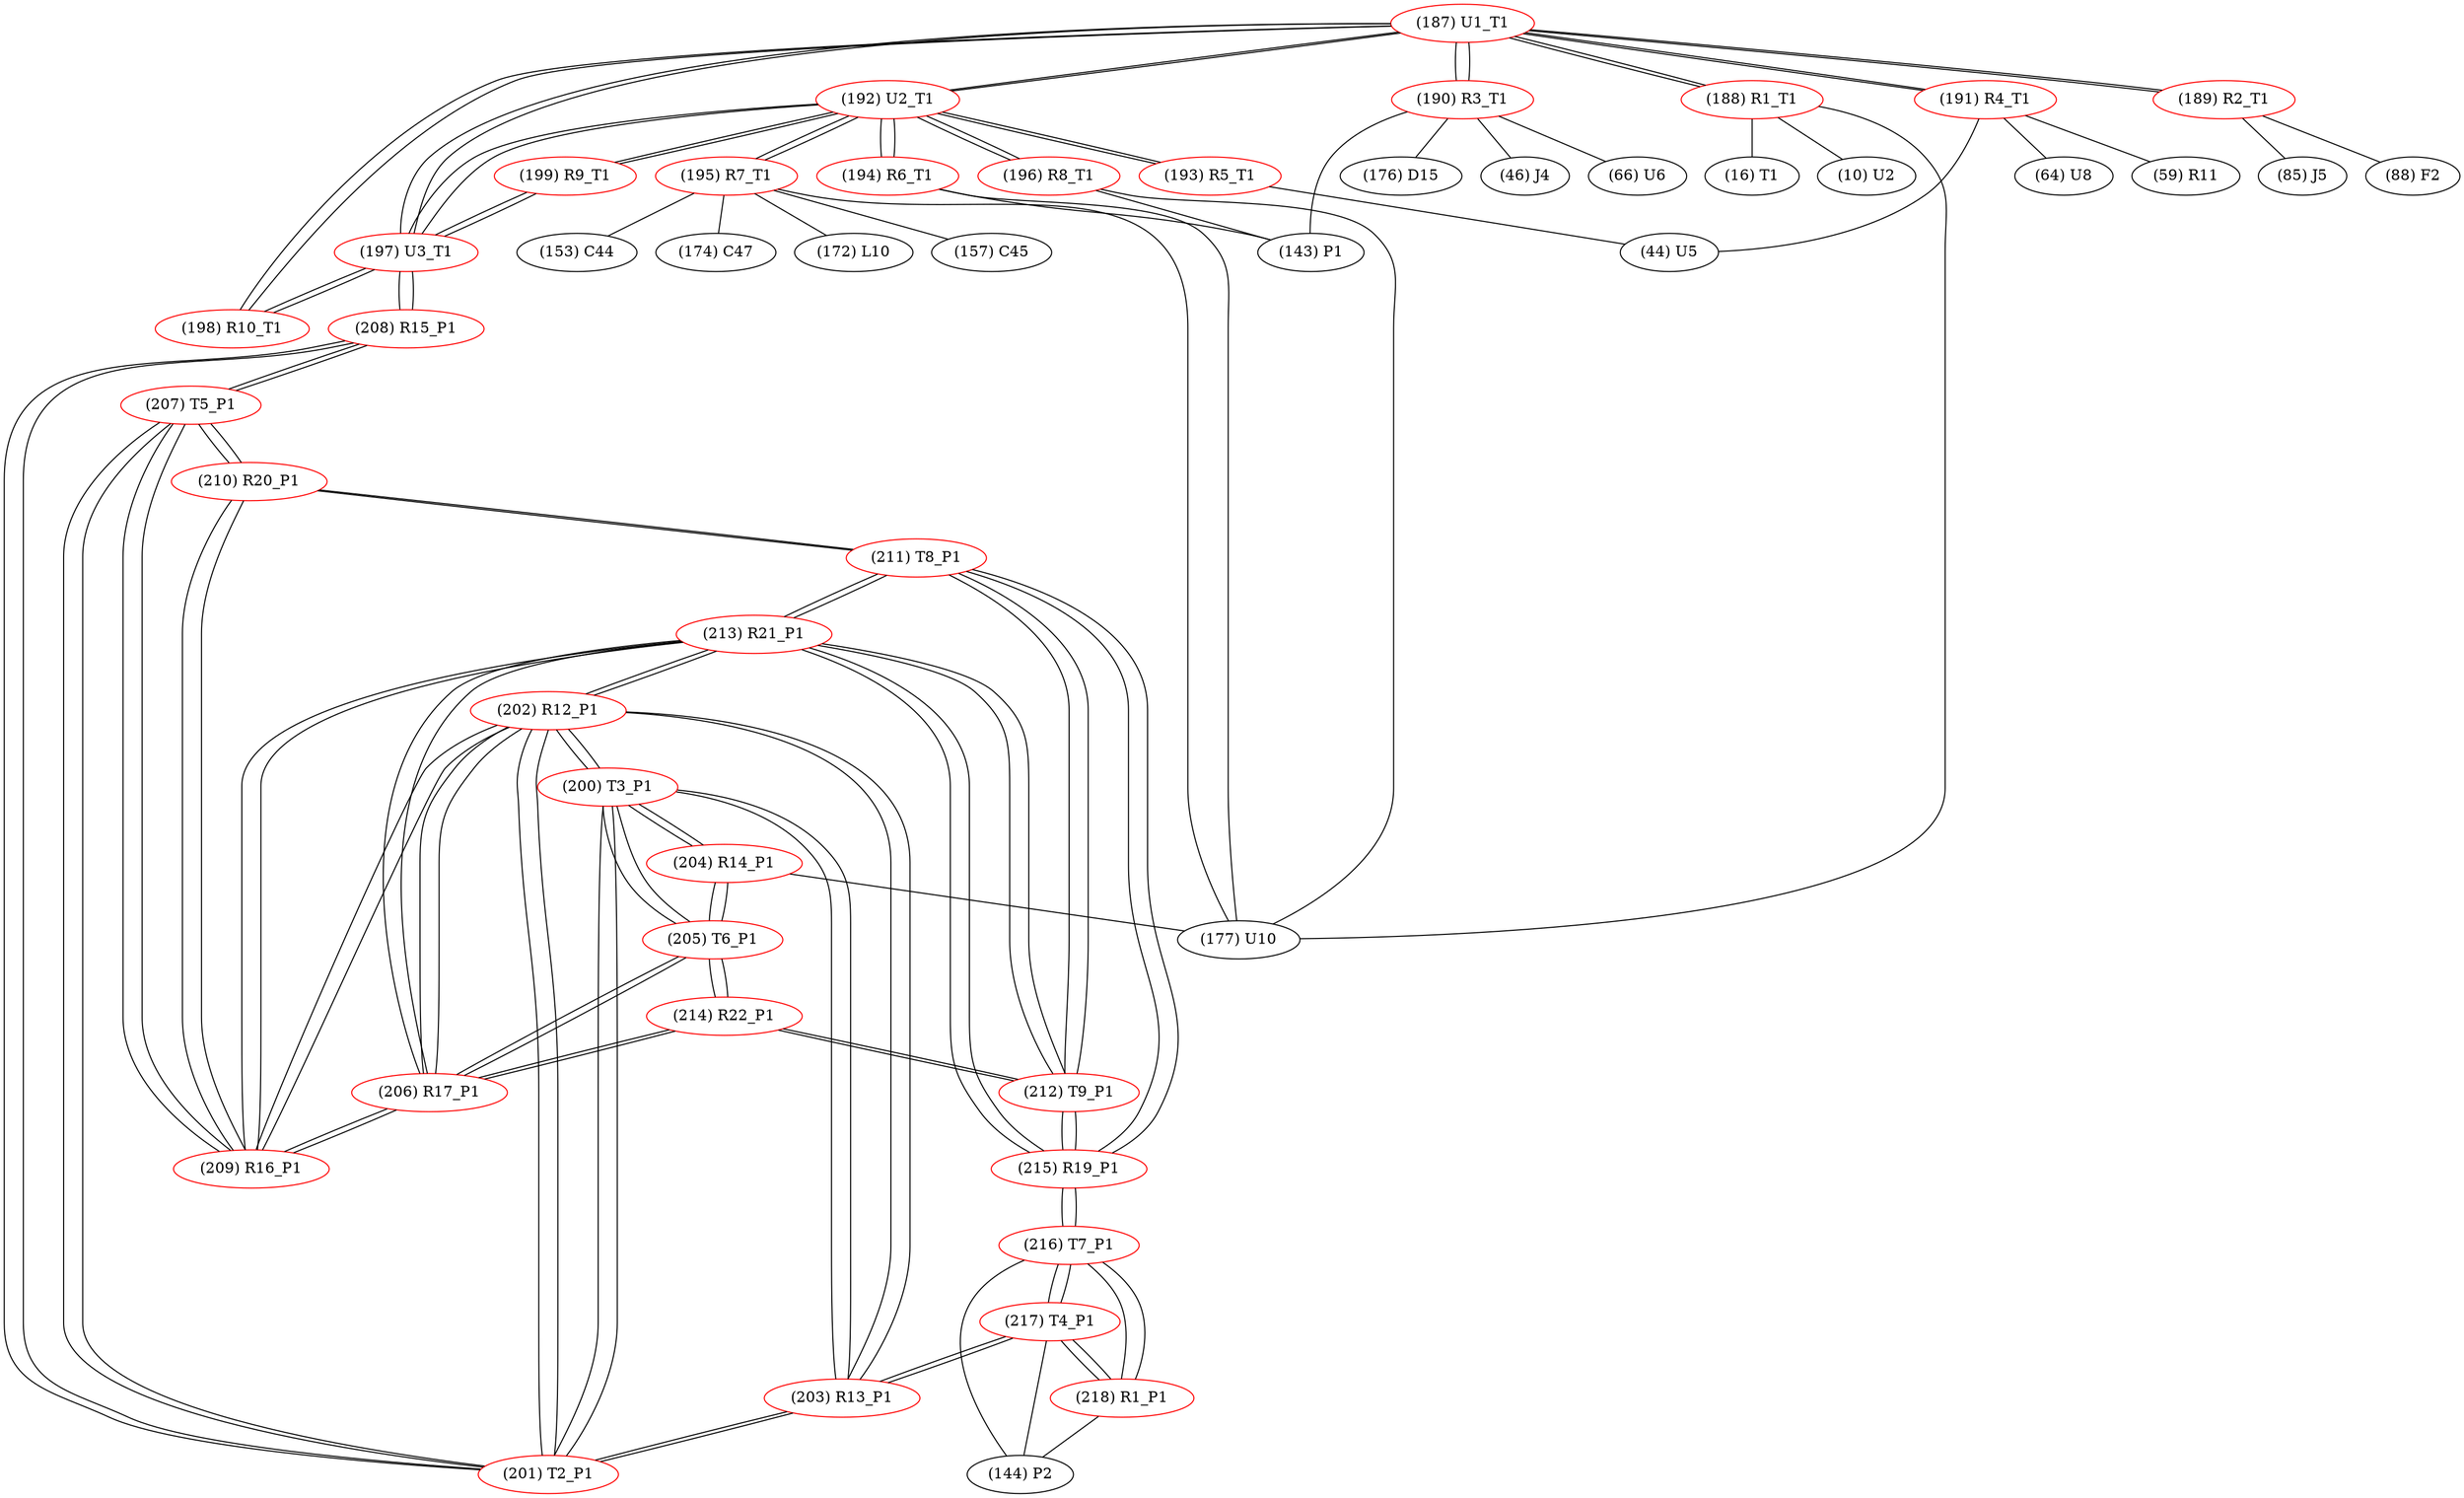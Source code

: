 graph {
	187 [label="(187) U1_T1" color=red]
	192 [label="(192) U2_T1"]
	197 [label="(197) U3_T1"]
	198 [label="(198) R10_T1"]
	191 [label="(191) R4_T1"]
	189 [label="(189) R2_T1"]
	190 [label="(190) R3_T1"]
	188 [label="(188) R1_T1"]
	188 [label="(188) R1_T1" color=red]
	10 [label="(10) U2"]
	177 [label="(177) U10"]
	16 [label="(16) T1"]
	187 [label="(187) U1_T1"]
	189 [label="(189) R2_T1" color=red]
	85 [label="(85) J5"]
	88 [label="(88) F2"]
	187 [label="(187) U1_T1"]
	190 [label="(190) R3_T1" color=red]
	176 [label="(176) D15"]
	46 [label="(46) J4"]
	143 [label="(143) P1"]
	66 [label="(66) U6"]
	187 [label="(187) U1_T1"]
	191 [label="(191) R4_T1" color=red]
	59 [label="(59) R11"]
	44 [label="(44) U5"]
	64 [label="(64) U8"]
	187 [label="(187) U1_T1"]
	192 [label="(192) U2_T1" color=red]
	195 [label="(195) R7_T1"]
	196 [label="(196) R8_T1"]
	193 [label="(193) R5_T1"]
	194 [label="(194) R6_T1"]
	197 [label="(197) U3_T1"]
	187 [label="(187) U1_T1"]
	199 [label="(199) R9_T1"]
	193 [label="(193) R5_T1" color=red]
	44 [label="(44) U5"]
	192 [label="(192) U2_T1"]
	194 [label="(194) R6_T1" color=red]
	177 [label="(177) U10"]
	143 [label="(143) P1"]
	192 [label="(192) U2_T1"]
	195 [label="(195) R7_T1" color=red]
	172 [label="(172) L10"]
	177 [label="(177) U10"]
	157 [label="(157) C45"]
	153 [label="(153) C44"]
	174 [label="(174) C47"]
	192 [label="(192) U2_T1"]
	196 [label="(196) R8_T1" color=red]
	177 [label="(177) U10"]
	143 [label="(143) P1"]
	192 [label="(192) U2_T1"]
	197 [label="(197) U3_T1" color=red]
	192 [label="(192) U2_T1"]
	187 [label="(187) U1_T1"]
	199 [label="(199) R9_T1"]
	198 [label="(198) R10_T1"]
	208 [label="(208) R15_P1"]
	198 [label="(198) R10_T1" color=red]
	197 [label="(197) U3_T1"]
	187 [label="(187) U1_T1"]
	199 [label="(199) R9_T1" color=red]
	192 [label="(192) U2_T1"]
	197 [label="(197) U3_T1"]
	200 [label="(200) T3_P1" color=red]
	204 [label="(204) R14_P1"]
	205 [label="(205) T6_P1"]
	203 [label="(203) R13_P1"]
	202 [label="(202) R12_P1"]
	201 [label="(201) T2_P1"]
	201 [label="(201) T2_P1" color=red]
	203 [label="(203) R13_P1"]
	200 [label="(200) T3_P1"]
	202 [label="(202) R12_P1"]
	207 [label="(207) T5_P1"]
	208 [label="(208) R15_P1"]
	202 [label="(202) R12_P1" color=red]
	213 [label="(213) R21_P1"]
	209 [label="(209) R16_P1"]
	206 [label="(206) R17_P1"]
	203 [label="(203) R13_P1"]
	200 [label="(200) T3_P1"]
	201 [label="(201) T2_P1"]
	203 [label="(203) R13_P1" color=red]
	217 [label="(217) T4_P1"]
	200 [label="(200) T3_P1"]
	202 [label="(202) R12_P1"]
	201 [label="(201) T2_P1"]
	204 [label="(204) R14_P1" color=red]
	177 [label="(177) U10"]
	200 [label="(200) T3_P1"]
	205 [label="(205) T6_P1"]
	205 [label="(205) T6_P1" color=red]
	204 [label="(204) R14_P1"]
	200 [label="(200) T3_P1"]
	214 [label="(214) R22_P1"]
	206 [label="(206) R17_P1"]
	206 [label="(206) R17_P1" color=red]
	213 [label="(213) R21_P1"]
	209 [label="(209) R16_P1"]
	202 [label="(202) R12_P1"]
	214 [label="(214) R22_P1"]
	205 [label="(205) T6_P1"]
	207 [label="(207) T5_P1" color=red]
	201 [label="(201) T2_P1"]
	208 [label="(208) R15_P1"]
	209 [label="(209) R16_P1"]
	210 [label="(210) R20_P1"]
	208 [label="(208) R15_P1" color=red]
	197 [label="(197) U3_T1"]
	201 [label="(201) T2_P1"]
	207 [label="(207) T5_P1"]
	209 [label="(209) R16_P1" color=red]
	213 [label="(213) R21_P1"]
	202 [label="(202) R12_P1"]
	206 [label="(206) R17_P1"]
	207 [label="(207) T5_P1"]
	210 [label="(210) R20_P1"]
	210 [label="(210) R20_P1" color=red]
	211 [label="(211) T8_P1"]
	209 [label="(209) R16_P1"]
	207 [label="(207) T5_P1"]
	211 [label="(211) T8_P1" color=red]
	212 [label="(212) T9_P1"]
	213 [label="(213) R21_P1"]
	215 [label="(215) R19_P1"]
	210 [label="(210) R20_P1"]
	212 [label="(212) T9_P1" color=red]
	214 [label="(214) R22_P1"]
	213 [label="(213) R21_P1"]
	211 [label="(211) T8_P1"]
	215 [label="(215) R19_P1"]
	213 [label="(213) R21_P1" color=red]
	209 [label="(209) R16_P1"]
	202 [label="(202) R12_P1"]
	206 [label="(206) R17_P1"]
	212 [label="(212) T9_P1"]
	211 [label="(211) T8_P1"]
	215 [label="(215) R19_P1"]
	214 [label="(214) R22_P1" color=red]
	212 [label="(212) T9_P1"]
	205 [label="(205) T6_P1"]
	206 [label="(206) R17_P1"]
	215 [label="(215) R19_P1" color=red]
	212 [label="(212) T9_P1"]
	213 [label="(213) R21_P1"]
	211 [label="(211) T8_P1"]
	216 [label="(216) T7_P1"]
	216 [label="(216) T7_P1" color=red]
	218 [label="(218) R1_P1"]
	217 [label="(217) T4_P1"]
	144 [label="(144) P2"]
	215 [label="(215) R19_P1"]
	217 [label="(217) T4_P1" color=red]
	203 [label="(203) R13_P1"]
	218 [label="(218) R1_P1"]
	216 [label="(216) T7_P1"]
	144 [label="(144) P2"]
	218 [label="(218) R1_P1" color=red]
	217 [label="(217) T4_P1"]
	216 [label="(216) T7_P1"]
	144 [label="(144) P2"]
	187 -- 192
	187 -- 197
	187 -- 198
	187 -- 191
	187 -- 189
	187 -- 190
	187 -- 188
	188 -- 10
	188 -- 177
	188 -- 16
	188 -- 187
	189 -- 85
	189 -- 88
	189 -- 187
	190 -- 176
	190 -- 46
	190 -- 143
	190 -- 66
	190 -- 187
	191 -- 59
	191 -- 44
	191 -- 64
	191 -- 187
	192 -- 195
	192 -- 196
	192 -- 193
	192 -- 194
	192 -- 197
	192 -- 187
	192 -- 199
	193 -- 44
	193 -- 192
	194 -- 177
	194 -- 143
	194 -- 192
	195 -- 172
	195 -- 177
	195 -- 157
	195 -- 153
	195 -- 174
	195 -- 192
	196 -- 177
	196 -- 143
	196 -- 192
	197 -- 192
	197 -- 187
	197 -- 199
	197 -- 198
	197 -- 208
	198 -- 197
	198 -- 187
	199 -- 192
	199 -- 197
	200 -- 204
	200 -- 205
	200 -- 203
	200 -- 202
	200 -- 201
	201 -- 203
	201 -- 200
	201 -- 202
	201 -- 207
	201 -- 208
	202 -- 213
	202 -- 209
	202 -- 206
	202 -- 203
	202 -- 200
	202 -- 201
	203 -- 217
	203 -- 200
	203 -- 202
	203 -- 201
	204 -- 177
	204 -- 200
	204 -- 205
	205 -- 204
	205 -- 200
	205 -- 214
	205 -- 206
	206 -- 213
	206 -- 209
	206 -- 202
	206 -- 214
	206 -- 205
	207 -- 201
	207 -- 208
	207 -- 209
	207 -- 210
	208 -- 197
	208 -- 201
	208 -- 207
	209 -- 213
	209 -- 202
	209 -- 206
	209 -- 207
	209 -- 210
	210 -- 211
	210 -- 209
	210 -- 207
	211 -- 212
	211 -- 213
	211 -- 215
	211 -- 210
	212 -- 214
	212 -- 213
	212 -- 211
	212 -- 215
	213 -- 209
	213 -- 202
	213 -- 206
	213 -- 212
	213 -- 211
	213 -- 215
	214 -- 212
	214 -- 205
	214 -- 206
	215 -- 212
	215 -- 213
	215 -- 211
	215 -- 216
	216 -- 218
	216 -- 217
	216 -- 144
	216 -- 215
	217 -- 203
	217 -- 218
	217 -- 216
	217 -- 144
	218 -- 217
	218 -- 216
	218 -- 144
}